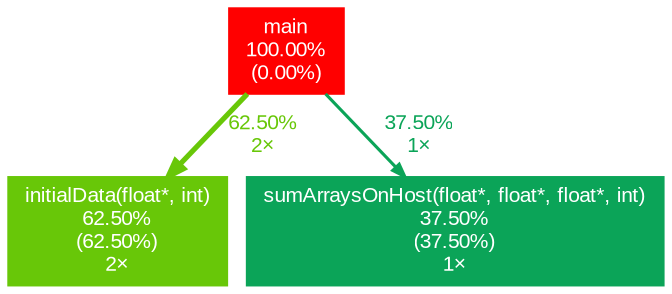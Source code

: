 digraph {
	graph [fontname=Arial, nodesep=0.125, ranksep=0.25];
	node [fontcolor=white, fontname=Arial, height=0, shape=box, style=filled, width=0];
	edge [fontname=Arial];
	1 [color="#ff0000", fontcolor="#ffffff", fontsize="10.00", label="main\n100.00%\n(0.00%)"];
	1 -> 2 [arrowsize="0.79", color="#68c708", fontcolor="#68c708", fontsize="10.00", label="62.50%\n2×", labeldistance="2.50", penwidth="2.50"];
	1 -> 3 [arrowsize="0.61", color="#0ba458", fontcolor="#0ba458", fontsize="10.00", label="37.50%\n1×", labeldistance="1.50", penwidth="1.50"];
	2 [color="#68c708", fontcolor="#ffffff", fontsize="10.00", label="initialData(float*, int)\n62.50%\n(62.50%)\n2×"];
	3 [color="#0ba458", fontcolor="#ffffff", fontsize="10.00", label="sumArraysOnHost(float*, float*, float*, int)\n37.50%\n(37.50%)\n1×"];
}
